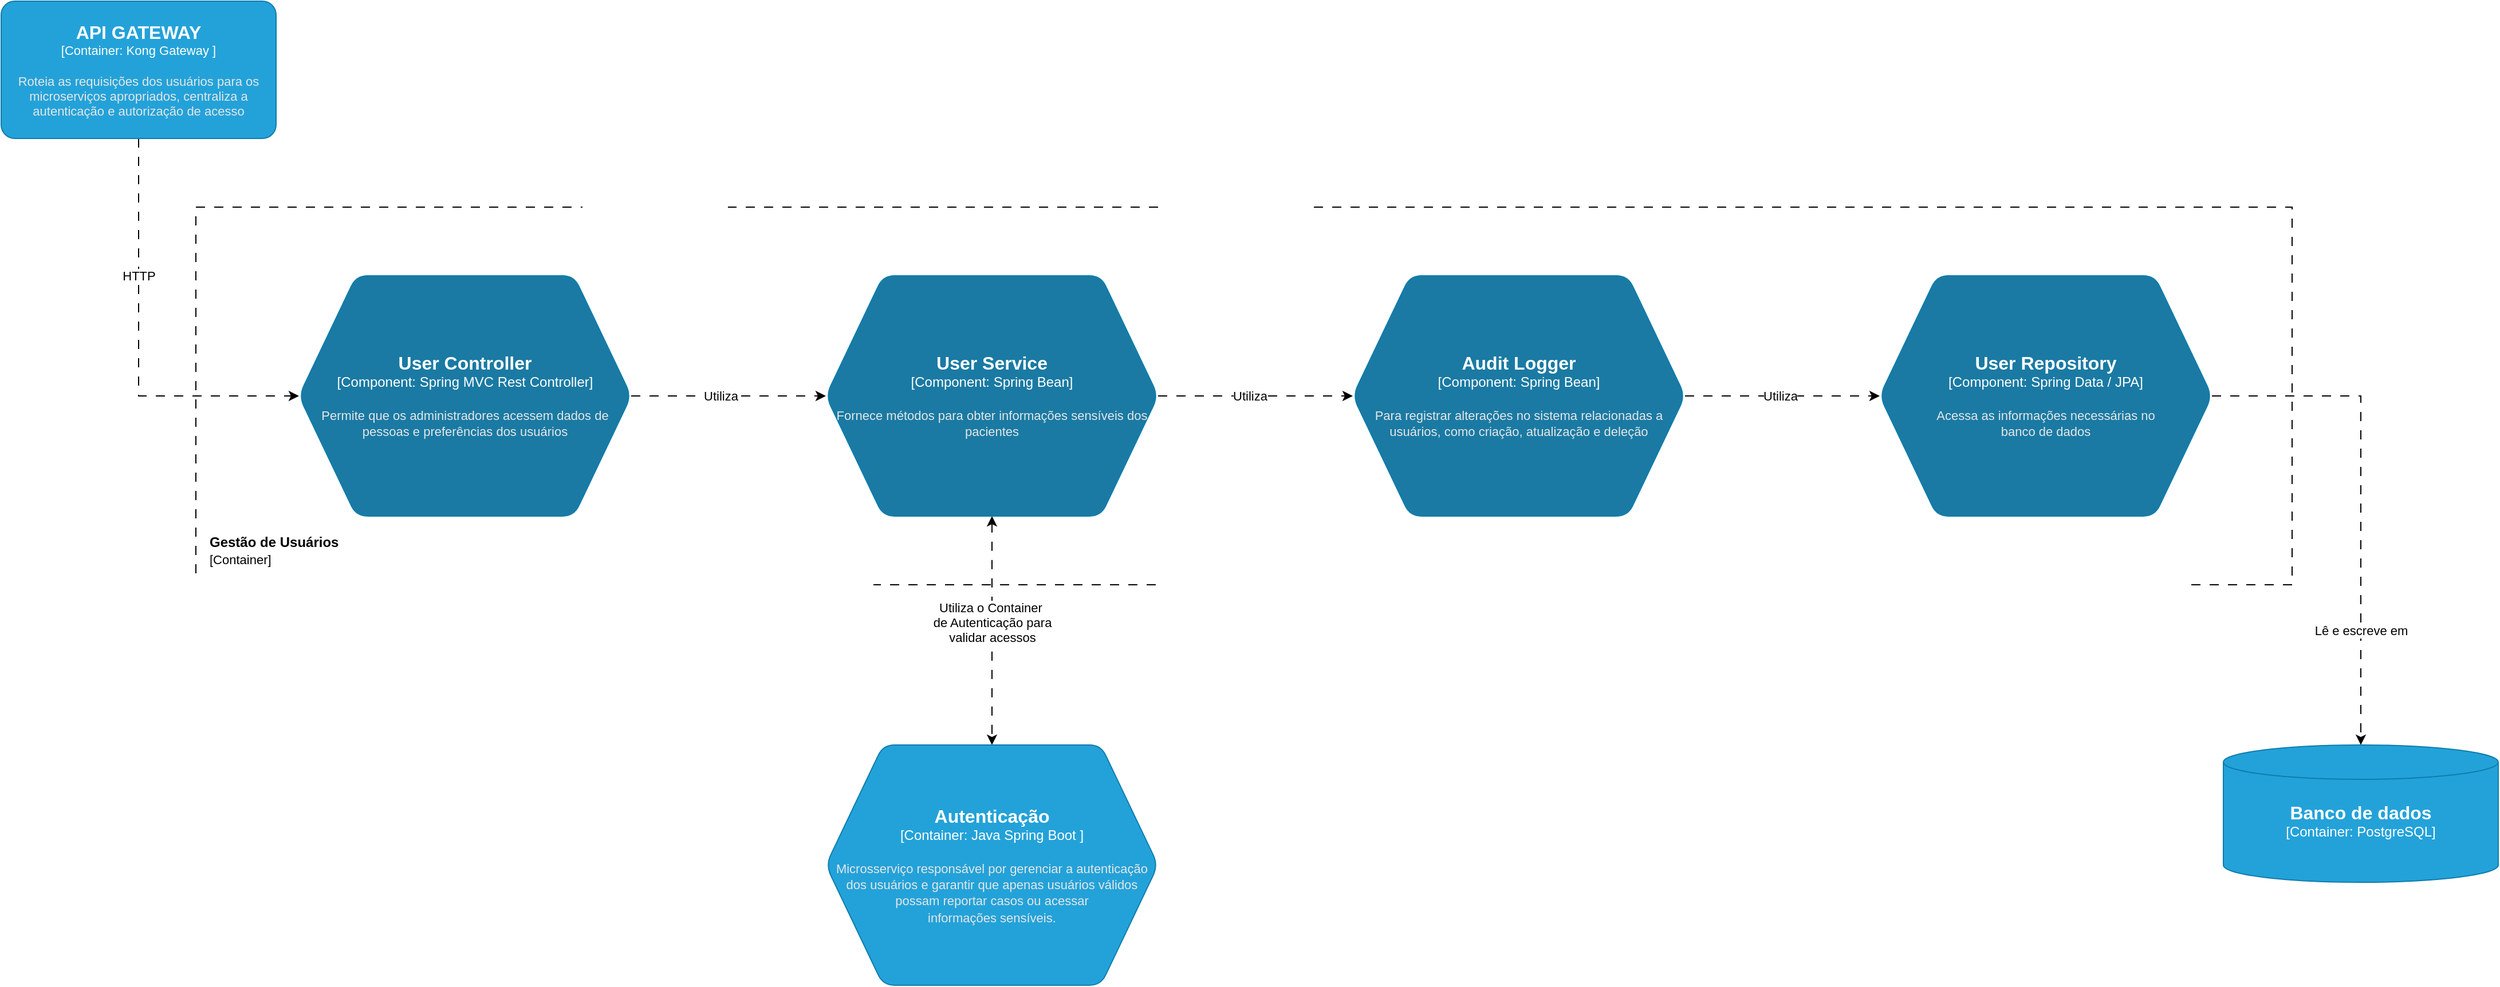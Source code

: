 <mxfile version="25.0.3">
  <diagram name="Página-1" id="mBXIS_VfY2UCuBQ31OOC">
    <mxGraphModel dx="2284" dy="1838" grid="1" gridSize="10" guides="1" tooltips="1" connect="1" arrows="1" fold="1" page="1" pageScale="1" pageWidth="850" pageHeight="1100" math="0" shadow="0">
      <root>
        <mxCell id="0" />
        <mxCell id="1" parent="0" />
        <mxCell id="Bj0zikDQ8TC-RUXwNxDH-31" value="" style="group" parent="1" vertex="1" connectable="0">
          <mxGeometry x="-350" y="-870" width="1830" height="330" as="geometry" />
        </mxCell>
        <mxCell id="Bj0zikDQ8TC-RUXwNxDH-29" value="" style="rounded=0;whiteSpace=wrap;html=1;fillColor=none;dashed=1;dashPattern=8 8;" parent="Bj0zikDQ8TC-RUXwNxDH-31" vertex="1">
          <mxGeometry width="1830" height="330" as="geometry" />
        </mxCell>
        <mxCell id="Bj0zikDQ8TC-RUXwNxDH-30" value="&lt;b&gt;Gestão de Usuários&lt;/b&gt;&lt;div&gt;&lt;font style=&quot;font-size: 11px;&quot;&gt;[Container]&lt;/font&gt;&lt;/div&gt;" style="text;html=1;align=left;verticalAlign=middle;whiteSpace=wrap;rounded=0;" parent="Bj0zikDQ8TC-RUXwNxDH-31" vertex="1">
          <mxGeometry x="10" y="280" width="120" height="40" as="geometry" />
        </mxCell>
        <mxCell id="Bj0zikDQ8TC-RUXwNxDH-3" style="edgeStyle=orthogonalEdgeStyle;rounded=0;orthogonalLoop=1;jettySize=auto;html=1;dashed=1;dashPattern=8 8;entryX=0;entryY=0.5;entryDx=0;entryDy=0;entryPerimeter=0;exitX=0.5;exitY=1;exitDx=0;exitDy=0;exitPerimeter=0;" parent="1" source="Bj0zikDQ8TC-RUXwNxDH-1" target="Bj0zikDQ8TC-RUXwNxDH-2" edge="1">
          <mxGeometry relative="1" as="geometry" />
        </mxCell>
        <mxCell id="Bj0zikDQ8TC-RUXwNxDH-4" value="HTTP" style="edgeLabel;html=1;align=center;verticalAlign=middle;resizable=0;points=[];" parent="Bj0zikDQ8TC-RUXwNxDH-3" vertex="1" connectable="0">
          <mxGeometry x="-0.037" y="2" relative="1" as="geometry">
            <mxPoint x="-2" y="-56" as="offset" />
          </mxGeometry>
        </mxCell>
        <object placeholders="1" c4Name="API GATEWAY" c4Type="Container" c4Technology="Kong Gateway " c4Description="Roteia as requisições dos usuários para os microserviços apropriados, centraliza a autenticação e autorização de acesso" label="&lt;font style=&quot;font-size: 16px&quot;&gt;&lt;b&gt;%c4Name%&lt;/b&gt;&lt;/font&gt;&lt;div&gt;[%c4Type%: %c4Technology%]&lt;/div&gt;&lt;br&gt;&lt;div&gt;&lt;font style=&quot;font-size: 11px&quot;&gt;&lt;font color=&quot;#E6E6E6&quot;&gt;%c4Description%&lt;/font&gt;&lt;/div&gt;" id="Bj0zikDQ8TC-RUXwNxDH-1">
          <mxCell style="rounded=1;whiteSpace=wrap;html=1;fontSize=11;labelBackgroundColor=none;fillColor=#23A2D9;fontColor=#ffffff;align=center;arcSize=10;strokeColor=#0E7DAD;metaEdit=1;resizable=0;points=[[0.25,0,0],[0.5,0,0],[0.75,0,0],[1,0.25,0],[1,0.5,0],[1,0.75,0],[0.75,1,0],[0.5,1,0],[0.25,1,0],[0,0.75,0],[0,0.5,0],[0,0.25,0]];" parent="1" vertex="1">
            <mxGeometry x="-520" y="-1050" width="240" height="120" as="geometry" />
          </mxCell>
        </object>
        <mxCell id="Bj0zikDQ8TC-RUXwNxDH-9" style="edgeStyle=orthogonalEdgeStyle;rounded=0;orthogonalLoop=1;jettySize=auto;html=1;dashed=1;dashPattern=8 8;" parent="1" source="Bj0zikDQ8TC-RUXwNxDH-2" target="Bj0zikDQ8TC-RUXwNxDH-5" edge="1">
          <mxGeometry relative="1" as="geometry" />
        </mxCell>
        <mxCell id="Bj0zikDQ8TC-RUXwNxDH-11" value="Utiliza" style="edgeLabel;html=1;align=center;verticalAlign=middle;resizable=0;points=[];" parent="Bj0zikDQ8TC-RUXwNxDH-9" vertex="1" connectable="0">
          <mxGeometry x="-0.089" relative="1" as="geometry">
            <mxPoint as="offset" />
          </mxGeometry>
        </mxCell>
        <object placeholders="1" c4Name="User Controller" c4Type="Component" c4Technology="Spring MVC Rest Controller" c4Description="Permite que os administradores acessem dados de&#xa;pessoas e preferências dos usuários" label="&lt;font style=&quot;font-size: 16px&quot;&gt;&lt;b&gt;%c4Name%&lt;/b&gt;&lt;/font&gt;&lt;div&gt;[%c4Type%:&amp;nbsp;%c4Technology%]&lt;/div&gt;&lt;br&gt;&lt;div&gt;&lt;font style=&quot;font-size: 11px&quot;&gt;&lt;font color=&quot;#E6E6E6&quot;&gt;%c4Description%&lt;/font&gt;&lt;/div&gt;" id="Bj0zikDQ8TC-RUXwNxDH-2">
          <mxCell style="shape=hexagon;size=50;perimeter=hexagonPerimeter2;whiteSpace=wrap;html=1;fixedSize=1;rounded=1;labelBackgroundColor=none;fillColor=#1A7AA3;fontSize=12;fontColor=#ffffff;align=center;strokeColor=#0E7DAD;metaEdit=1;points=[[0.5,0,0],[1,0.25,0],[1,0.5,0],[1,0.75,0],[0.5,1,0],[0,0.75,0],[0,0.5,0],[0,0.25,0]];resizable=1;movable=1;rotatable=1;deletable=1;editable=1;locked=0;connectable=1;" parent="1" vertex="1">
            <mxGeometry x="-260" y="-810" width="290" height="210" as="geometry" />
          </mxCell>
        </object>
        <mxCell id="Bj0zikDQ8TC-RUXwNxDH-20" style="edgeStyle=orthogonalEdgeStyle;rounded=0;orthogonalLoop=1;jettySize=auto;html=1;startArrow=classic;startFill=1;dashed=1;dashPattern=8 8;" parent="1" source="Bj0zikDQ8TC-RUXwNxDH-5" target="Bj0zikDQ8TC-RUXwNxDH-19" edge="1">
          <mxGeometry relative="1" as="geometry" />
        </mxCell>
        <mxCell id="Bj0zikDQ8TC-RUXwNxDH-21" value="Utiliza o Container&amp;nbsp;&lt;div&gt;de Autenticação para&lt;/div&gt;&lt;div&gt;validar acessos&lt;/div&gt;" style="edgeLabel;html=1;align=center;verticalAlign=middle;resizable=0;points=[];" parent="Bj0zikDQ8TC-RUXwNxDH-20" vertex="1" connectable="0">
          <mxGeometry x="-0.069" y="-1" relative="1" as="geometry">
            <mxPoint x="1" as="offset" />
          </mxGeometry>
        </mxCell>
        <mxCell id="Bj0zikDQ8TC-RUXwNxDH-25" style="edgeStyle=orthogonalEdgeStyle;rounded=0;orthogonalLoop=1;jettySize=auto;html=1;dashed=1;dashPattern=8 8;" parent="1" source="Bj0zikDQ8TC-RUXwNxDH-5" target="Bj0zikDQ8TC-RUXwNxDH-24" edge="1">
          <mxGeometry relative="1" as="geometry" />
        </mxCell>
        <mxCell id="Bj0zikDQ8TC-RUXwNxDH-27" value="Utiliza" style="edgeLabel;html=1;align=center;verticalAlign=middle;resizable=0;points=[];" parent="Bj0zikDQ8TC-RUXwNxDH-25" vertex="1" connectable="0">
          <mxGeometry x="-0.059" relative="1" as="geometry">
            <mxPoint as="offset" />
          </mxGeometry>
        </mxCell>
        <object placeholders="1" c4Name="User Service" c4Type="Component" c4Technology="Spring Bean" c4Description="Fornece métodos para obter informações sensíveis dos pacientes" label="&lt;font style=&quot;font-size: 16px&quot;&gt;&lt;b&gt;%c4Name%&lt;/b&gt;&lt;/font&gt;&lt;div&gt;[%c4Type%:&amp;nbsp;%c4Technology%]&lt;/div&gt;&lt;br&gt;&lt;div&gt;&lt;font style=&quot;font-size: 11px&quot;&gt;&lt;font color=&quot;#E6E6E6&quot;&gt;%c4Description%&lt;/font&gt;&lt;/div&gt;" id="Bj0zikDQ8TC-RUXwNxDH-5">
          <mxCell style="shape=hexagon;size=50;perimeter=hexagonPerimeter2;whiteSpace=wrap;html=1;fixedSize=1;rounded=1;labelBackgroundColor=none;fillColor=#1A7AA3;fontSize=12;fontColor=#ffffff;align=center;strokeColor=#0E7DAD;metaEdit=1;points=[[0.5,0,0],[1,0.25,0],[1,0.5,0],[1,0.75,0],[0.5,1,0],[0,0.75,0],[0,0.5,0],[0,0.25,0]];resizable=1;movable=1;rotatable=1;deletable=1;editable=1;locked=0;connectable=1;" parent="1" vertex="1">
            <mxGeometry x="200" y="-810" width="290" height="210" as="geometry" />
          </mxCell>
        </object>
        <mxCell id="Bj0zikDQ8TC-RUXwNxDH-17" style="edgeStyle=orthogonalEdgeStyle;rounded=0;orthogonalLoop=1;jettySize=auto;html=1;dashed=1;dashPattern=8 8;" parent="1" source="Bj0zikDQ8TC-RUXwNxDH-8" target="Bj0zikDQ8TC-RUXwNxDH-13" edge="1">
          <mxGeometry relative="1" as="geometry" />
        </mxCell>
        <mxCell id="Bj0zikDQ8TC-RUXwNxDH-18" value="Lê e escreve em" style="edgeLabel;html=1;align=center;verticalAlign=middle;resizable=0;points=[];" parent="Bj0zikDQ8TC-RUXwNxDH-17" vertex="1" connectable="0">
          <mxGeometry y="2" relative="1" as="geometry">
            <mxPoint x="-2" y="117" as="offset" />
          </mxGeometry>
        </mxCell>
        <object placeholders="1" c4Name="User Repository" c4Type="Component" c4Technology="Spring Data / JPA" c4Description="Acessa as informações necessárias no&#xa;banco de dados" label="&lt;font style=&quot;font-size: 16px&quot;&gt;&lt;b&gt;%c4Name%&lt;/b&gt;&lt;/font&gt;&lt;div&gt;[%c4Type%:&amp;nbsp;%c4Technology%]&lt;/div&gt;&lt;br&gt;&lt;div&gt;&lt;font style=&quot;font-size: 11px&quot;&gt;&lt;font color=&quot;#E6E6E6&quot;&gt;%c4Description%&lt;/font&gt;&lt;/div&gt;" id="Bj0zikDQ8TC-RUXwNxDH-8">
          <mxCell style="shape=hexagon;size=50;perimeter=hexagonPerimeter2;whiteSpace=wrap;html=1;fixedSize=1;rounded=1;labelBackgroundColor=none;fillColor=#1A7AA3;fontSize=12;fontColor=#ffffff;align=center;strokeColor=#0E7DAD;metaEdit=1;points=[[0.5,0,0],[1,0.25,0],[1,0.5,0],[1,0.75,0],[0.5,1,0],[0,0.75,0],[0,0.5,0],[0,0.25,0]];resizable=1;movable=1;rotatable=1;deletable=1;editable=1;locked=0;connectable=1;" parent="1" vertex="1">
            <mxGeometry x="1120" y="-810" width="290" height="210" as="geometry" />
          </mxCell>
        </object>
        <object placeholders="1" c4Name="Banco de dados" c4Type="Container" c4Technology="PostgreSQL" c4Description="" label="&lt;font style=&quot;font-size: 16px&quot;&gt;&lt;b&gt;%c4Name%&lt;/b&gt;&lt;/font&gt;&lt;div&gt;[%c4Type%:&amp;nbsp;%c4Technology%]&lt;/div&gt;&lt;br&gt;&lt;div&gt;&lt;font style=&quot;font-size: 11px&quot;&gt;&lt;font color=&quot;#E6E6E6&quot;&gt;%c4Description%&lt;/font&gt;&lt;/div&gt;" id="Bj0zikDQ8TC-RUXwNxDH-13">
          <mxCell style="shape=cylinder3;size=15;whiteSpace=wrap;html=1;boundedLbl=1;rounded=0;labelBackgroundColor=none;fillColor=#23A2D9;fontSize=12;fontColor=#ffffff;align=center;strokeColor=#0E7DAD;metaEdit=1;points=[[0.5,0,0],[1,0.25,0],[1,0.5,0],[1,0.75,0],[0.5,1,0],[0,0.75,0],[0,0.5,0],[0,0.25,0]];resizable=0;" parent="1" vertex="1">
            <mxGeometry x="1420" y="-400" width="240" height="120" as="geometry" />
          </mxCell>
        </object>
        <object placeholders="1" c4Name="Autenticação" c4Type="Container" c4Technology="Java Spring Boot " c4Description="Microsserviço responsável por gerenciar a autenticação dos usuários e garantir que apenas usuários válidos possam reportar casos ou acessar&#xa;informações sensíveis." label="&lt;font style=&quot;font-size: 16px&quot;&gt;&lt;b&gt;%c4Name%&lt;/b&gt;&lt;/font&gt;&lt;div&gt;[%c4Type%:&amp;nbsp;%c4Technology%]&lt;/div&gt;&lt;br&gt;&lt;div&gt;&lt;font style=&quot;font-size: 11px&quot;&gt;&lt;font color=&quot;#E6E6E6&quot;&gt;%c4Description%&lt;/font&gt;&lt;/div&gt;" id="Bj0zikDQ8TC-RUXwNxDH-19">
          <mxCell style="shape=hexagon;size=50;perimeter=hexagonPerimeter2;whiteSpace=wrap;html=1;fixedSize=1;rounded=1;labelBackgroundColor=none;fillColor=#23A2D9;fontSize=12;fontColor=#ffffff;align=center;strokeColor=#0E7DAD;metaEdit=1;points=[[0.5,0,0],[1,0.25,0],[1,0.5,0],[1,0.75,0],[0.5,1,0],[0,0.75,0],[0,0.5,0],[0,0.25,0]];resizable=1;movable=1;rotatable=1;deletable=1;editable=1;locked=0;connectable=1;" parent="1" vertex="1">
            <mxGeometry x="200" y="-400" width="290" height="210" as="geometry" />
          </mxCell>
        </object>
        <mxCell id="Bj0zikDQ8TC-RUXwNxDH-26" style="edgeStyle=orthogonalEdgeStyle;rounded=0;orthogonalLoop=1;jettySize=auto;html=1;dashed=1;dashPattern=8 8;" parent="1" source="Bj0zikDQ8TC-RUXwNxDH-24" target="Bj0zikDQ8TC-RUXwNxDH-8" edge="1">
          <mxGeometry relative="1" as="geometry" />
        </mxCell>
        <mxCell id="Bj0zikDQ8TC-RUXwNxDH-28" value="Utiliza" style="edgeLabel;html=1;align=center;verticalAlign=middle;resizable=0;points=[];" parent="Bj0zikDQ8TC-RUXwNxDH-26" vertex="1" connectable="0">
          <mxGeometry x="-0.029" y="2" relative="1" as="geometry">
            <mxPoint y="2" as="offset" />
          </mxGeometry>
        </mxCell>
        <object placeholders="1" c4Name="Audit Logger" c4Type="Component" c4Technology="Spring Bean" c4Description="Para registrar alterações no sistema relacionadas a usuários, como criação, atualização e deleção" label="&lt;font style=&quot;font-size: 16px&quot;&gt;&lt;b&gt;%c4Name%&lt;/b&gt;&lt;/font&gt;&lt;div&gt;[%c4Type%:&amp;nbsp;%c4Technology%]&lt;/div&gt;&lt;br&gt;&lt;div&gt;&lt;font style=&quot;font-size: 11px&quot;&gt;&lt;font color=&quot;#E6E6E6&quot;&gt;%c4Description%&lt;/font&gt;&lt;/div&gt;" id="Bj0zikDQ8TC-RUXwNxDH-24">
          <mxCell style="shape=hexagon;size=50;perimeter=hexagonPerimeter2;whiteSpace=wrap;html=1;fixedSize=1;rounded=1;labelBackgroundColor=none;fillColor=#1A7AA3;fontSize=12;fontColor=#ffffff;align=center;strokeColor=#0E7DAD;metaEdit=1;points=[[0.5,0,0],[1,0.25,0],[1,0.5,0],[1,0.75,0],[0.5,1,0],[0,0.75,0],[0,0.5,0],[0,0.25,0]];resizable=1;movable=1;rotatable=1;deletable=1;editable=1;locked=0;connectable=1;" parent="1" vertex="1">
            <mxGeometry x="660" y="-810" width="290" height="210" as="geometry" />
          </mxCell>
        </object>
      </root>
    </mxGraphModel>
  </diagram>
</mxfile>
